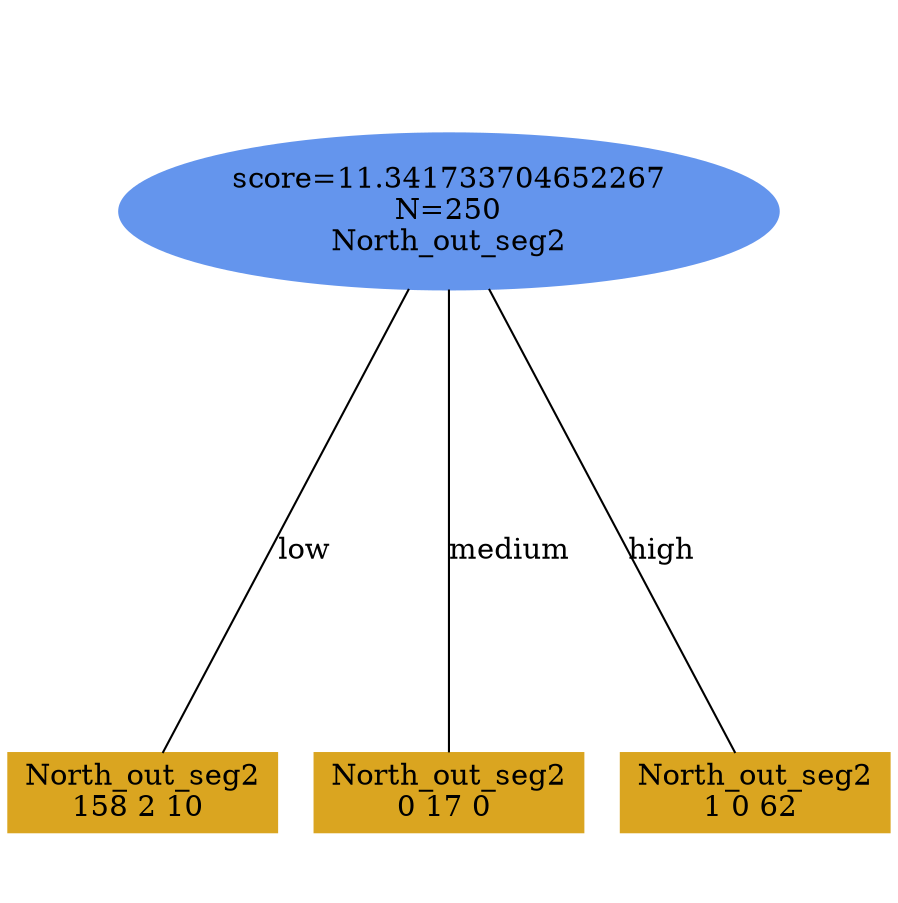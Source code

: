 digraph "DD" {
size = "7.5,10"
ratio=1.0;
center = true;
edge [dir = none];
{ rank = same; node [shape=ellipse, style=filled, color=cornflowerblue];"3354" [label="score=11.341733704652267\nN=250\nNorth_out_seg2"];}
{ rank = same; node [shape=box, style=filled, color=goldenrod];"3355" [label="North_out_seg2\n158 2 10 "];}
{ rank = same; node [shape=box, style=filled, color=goldenrod];"3356" [label="North_out_seg2\n0 17 0 "];}
{ rank = same; node [shape=box, style=filled, color=goldenrod];"3357" [label="North_out_seg2\n1 0 62 "];}
"3354" -> "3355" [label = "low"];
"3354" -> "3356" [label = "medium"];
"3354" -> "3357" [label = "high"];

}